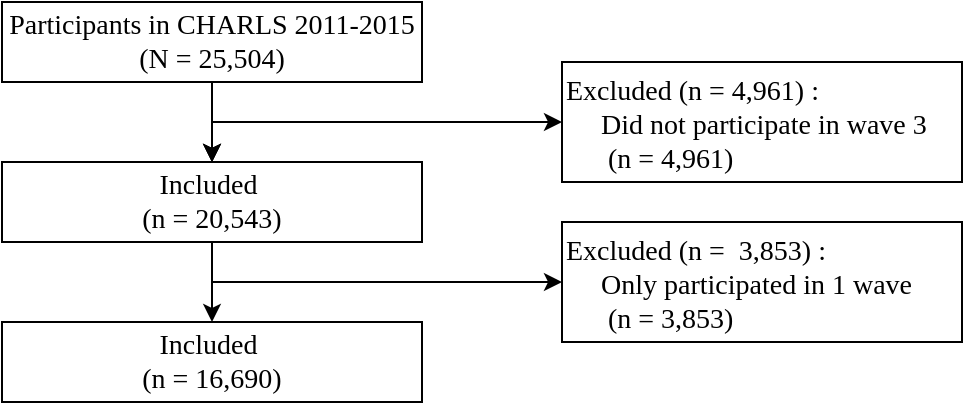 <mxfile version="10.6.7" type="github"><diagram id="DSuhGR9CIeAhrYtNeFHA" name="Page-1"><mxGraphModel dx="695" dy="462" grid="1" gridSize="10" guides="1" tooltips="1" connect="1" arrows="1" fold="1" page="1" pageScale="1" pageWidth="827" pageHeight="1169" math="0" shadow="0"><root><mxCell id="0"/><mxCell id="1" parent="0"/><mxCell id="Jsd64yAzto0pwKJOwlLj-5" style="edgeStyle=orthogonalEdgeStyle;rounded=0;orthogonalLoop=1;jettySize=auto;html=1;exitX=0.5;exitY=1;exitDx=0;exitDy=0;fontFamily=Times New Roman;fontSize=14;" edge="1" parent="1" source="Jsd64yAzto0pwKJOwlLj-1" target="Jsd64yAzto0pwKJOwlLj-2"><mxGeometry relative="1" as="geometry"/></mxCell><mxCell id="Jsd64yAzto0pwKJOwlLj-1" value="Participants in CHARLS 2011-2015&lt;br style=&quot;font-size: 14px&quot;&gt;(N = 25,504)" style="rounded=0;whiteSpace=wrap;html=1;fontSize=14;fontFamily=Times New Roman;" vertex="1" parent="1"><mxGeometry x="120" y="40" width="210" height="40" as="geometry"/></mxCell><mxCell id="Jsd64yAzto0pwKJOwlLj-9" value="" style="edgeStyle=orthogonalEdgeStyle;rounded=0;orthogonalLoop=1;jettySize=auto;html=1;startArrow=classic;startFill=1;endArrow=none;endFill=0;fontFamily=Times New Roman;fontSize=14;" edge="1" parent="1" source="Jsd64yAzto0pwKJOwlLj-2" target="Jsd64yAzto0pwKJOwlLj-1"><mxGeometry relative="1" as="geometry"/></mxCell><mxCell id="Jsd64yAzto0pwKJOwlLj-10" value="" style="edgeStyle=orthogonalEdgeStyle;rounded=0;orthogonalLoop=1;jettySize=auto;html=1;startArrow=classic;startFill=1;endArrow=none;endFill=0;fontFamily=Times New Roman;fontSize=14;" edge="1" parent="1" source="Jsd64yAzto0pwKJOwlLj-2" target="Jsd64yAzto0pwKJOwlLj-1"><mxGeometry relative="1" as="geometry"/></mxCell><mxCell id="Jsd64yAzto0pwKJOwlLj-2" value="Included&amp;nbsp;&lt;br style=&quot;font-size: 14px&quot;&gt;(n = 20,543)" style="rounded=0;whiteSpace=wrap;html=1;fontSize=14;fontFamily=Times New Roman;" vertex="1" parent="1"><mxGeometry x="120" y="120" width="210" height="40" as="geometry"/></mxCell><mxCell id="Jsd64yAzto0pwKJOwlLj-8" style="edgeStyle=orthogonalEdgeStyle;rounded=0;orthogonalLoop=1;jettySize=auto;html=1;endArrow=none;endFill=0;fontFamily=Times New Roman;fontSize=14;startArrow=classic;startFill=1;" edge="1" parent="1"><mxGeometry relative="1" as="geometry"><mxPoint x="225" y="100" as="targetPoint"/><mxPoint x="400" y="100" as="sourcePoint"/></mxGeometry></mxCell><mxCell id="Jsd64yAzto0pwKJOwlLj-3" value="&lt;span&gt;Excluded&amp;nbsp;(n = 4,961) :&lt;/span&gt;&lt;br&gt;&lt;span&gt;&amp;nbsp; &amp;nbsp; &amp;nbsp;Did not participate in wave 3&lt;br&gt;&lt;/span&gt;&amp;nbsp; &amp;nbsp; &amp;nbsp; (n = 4,961)&lt;br&gt;" style="rounded=0;whiteSpace=wrap;html=1;fontSize=14;fontFamily=Times New Roman;align=left;verticalAlign=top;horizontal=1;" vertex="1" parent="1"><mxGeometry x="400" y="70" width="200" height="60" as="geometry"/></mxCell><mxCell id="Jsd64yAzto0pwKJOwlLj-14" style="edgeStyle=orthogonalEdgeStyle;rounded=0;orthogonalLoop=1;jettySize=auto;html=1;exitX=0.5;exitY=0;exitDx=0;exitDy=0;entryX=0.5;entryY=1;entryDx=0;entryDy=0;startArrow=classic;startFill=1;endArrow=none;endFill=0;fontFamily=Times New Roman;fontSize=14;" edge="1" parent="1" source="Jsd64yAzto0pwKJOwlLj-11" target="Jsd64yAzto0pwKJOwlLj-2"><mxGeometry relative="1" as="geometry"/></mxCell><mxCell id="Jsd64yAzto0pwKJOwlLj-11" value="Included&amp;nbsp;&lt;br style=&quot;font-size: 14px&quot;&gt;(n = 16,690)" style="rounded=0;whiteSpace=wrap;html=1;fontSize=14;fontFamily=Times New Roman;" vertex="1" parent="1"><mxGeometry x="120" y="200" width="210" height="40" as="geometry"/></mxCell><mxCell id="Jsd64yAzto0pwKJOwlLj-17" style="edgeStyle=orthogonalEdgeStyle;rounded=0;orthogonalLoop=1;jettySize=auto;html=1;startArrow=classic;startFill=1;endArrow=none;endFill=0;fontFamily=Times New Roman;fontSize=14;exitX=0;exitY=0.5;exitDx=0;exitDy=0;" edge="1" parent="1" source="Jsd64yAzto0pwKJOwlLj-12"><mxGeometry relative="1" as="geometry"><mxPoint x="225" y="180" as="targetPoint"/><mxPoint x="395" y="180" as="sourcePoint"/></mxGeometry></mxCell><mxCell id="Jsd64yAzto0pwKJOwlLj-12" value="&lt;span&gt;Excluded&amp;nbsp;(n =&amp;nbsp; 3,853) :&lt;/span&gt;&lt;br&gt;&lt;span&gt;&amp;nbsp; &amp;nbsp; &amp;nbsp;Only participated in 1 wave&amp;nbsp;&lt;br&gt;&lt;/span&gt;&amp;nbsp; &amp;nbsp; &amp;nbsp; (n = 3,853)&lt;br&gt;" style="rounded=0;whiteSpace=wrap;html=1;fontSize=14;fontFamily=Times New Roman;align=left;verticalAlign=top;horizontal=1;" vertex="1" parent="1"><mxGeometry x="400" y="150" width="200" height="60" as="geometry"/></mxCell></root></mxGraphModel></diagram></mxfile>